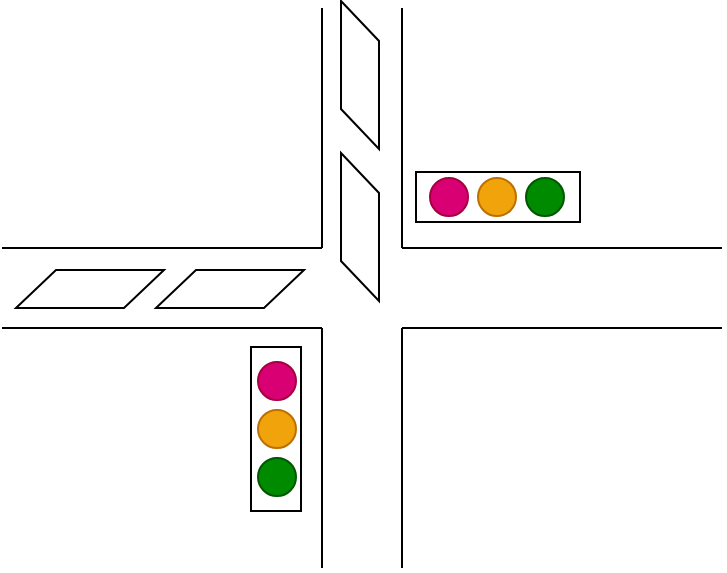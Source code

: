 <mxfile version="24.6.4" type="device">
  <diagram name="Page-1" id="FOT01fklMX9fV9p3AdlV">
    <mxGraphModel dx="875" dy="778" grid="0" gridSize="10" guides="1" tooltips="1" connect="1" arrows="1" fold="1" page="1" pageScale="1" pageWidth="827" pageHeight="1169" math="0" shadow="0">
      <root>
        <mxCell id="0" />
        <mxCell id="1" parent="0" />
        <mxCell id="Id7HsaQSBd7CaPy1cG7a-1" value="" style="endArrow=none;html=1;rounded=0;" edge="1" parent="1">
          <mxGeometry width="50" height="50" relative="1" as="geometry">
            <mxPoint x="120" y="320" as="sourcePoint" />
            <mxPoint x="280" y="320" as="targetPoint" />
          </mxGeometry>
        </mxCell>
        <mxCell id="Id7HsaQSBd7CaPy1cG7a-2" value="" style="endArrow=none;html=1;rounded=0;" edge="1" parent="1">
          <mxGeometry width="50" height="50" relative="1" as="geometry">
            <mxPoint x="120" y="360" as="sourcePoint" />
            <mxPoint x="280" y="360" as="targetPoint" />
          </mxGeometry>
        </mxCell>
        <mxCell id="Id7HsaQSBd7CaPy1cG7a-3" value="" style="endArrow=none;html=1;rounded=0;" edge="1" parent="1">
          <mxGeometry width="50" height="50" relative="1" as="geometry">
            <mxPoint x="280" y="200" as="sourcePoint" />
            <mxPoint x="280" y="320" as="targetPoint" />
          </mxGeometry>
        </mxCell>
        <mxCell id="Id7HsaQSBd7CaPy1cG7a-4" value="" style="endArrow=none;html=1;rounded=0;" edge="1" parent="1">
          <mxGeometry width="50" height="50" relative="1" as="geometry">
            <mxPoint x="320" y="200" as="sourcePoint" />
            <mxPoint x="320" y="320" as="targetPoint" />
          </mxGeometry>
        </mxCell>
        <mxCell id="Id7HsaQSBd7CaPy1cG7a-5" value="" style="endArrow=none;html=1;rounded=0;" edge="1" parent="1">
          <mxGeometry width="50" height="50" relative="1" as="geometry">
            <mxPoint x="320" y="320" as="sourcePoint" />
            <mxPoint x="480" y="320" as="targetPoint" />
          </mxGeometry>
        </mxCell>
        <mxCell id="Id7HsaQSBd7CaPy1cG7a-6" value="" style="endArrow=none;html=1;rounded=0;" edge="1" parent="1">
          <mxGeometry width="50" height="50" relative="1" as="geometry">
            <mxPoint x="320" y="360" as="sourcePoint" />
            <mxPoint x="480" y="360" as="targetPoint" />
          </mxGeometry>
        </mxCell>
        <mxCell id="Id7HsaQSBd7CaPy1cG7a-7" value="" style="endArrow=none;html=1;rounded=0;" edge="1" parent="1">
          <mxGeometry width="50" height="50" relative="1" as="geometry">
            <mxPoint x="280" y="360" as="sourcePoint" />
            <mxPoint x="280" y="480" as="targetPoint" />
          </mxGeometry>
        </mxCell>
        <mxCell id="Id7HsaQSBd7CaPy1cG7a-8" value="" style="endArrow=none;html=1;rounded=0;" edge="1" parent="1">
          <mxGeometry width="50" height="50" relative="1" as="geometry">
            <mxPoint x="320" y="360" as="sourcePoint" />
            <mxPoint x="320" y="480" as="targetPoint" />
          </mxGeometry>
        </mxCell>
        <mxCell id="Id7HsaQSBd7CaPy1cG7a-14" value="" style="group" vertex="1" connectable="0" parent="1">
          <mxGeometry x="327" y="282" width="82" height="25" as="geometry" />
        </mxCell>
        <mxCell id="Id7HsaQSBd7CaPy1cG7a-9" value="" style="rounded=0;whiteSpace=wrap;html=1;" vertex="1" parent="Id7HsaQSBd7CaPy1cG7a-14">
          <mxGeometry width="82" height="25" as="geometry" />
        </mxCell>
        <mxCell id="Id7HsaQSBd7CaPy1cG7a-10" value="" style="ellipse;whiteSpace=wrap;html=1;aspect=fixed;fillColor=#d80073;fontColor=#ffffff;strokeColor=#A50040;" vertex="1" parent="Id7HsaQSBd7CaPy1cG7a-14">
          <mxGeometry x="7" y="3" width="19" height="19" as="geometry" />
        </mxCell>
        <mxCell id="Id7HsaQSBd7CaPy1cG7a-12" value="" style="ellipse;whiteSpace=wrap;html=1;aspect=fixed;fillColor=#f0a30a;fontColor=#000000;strokeColor=#BD7000;" vertex="1" parent="Id7HsaQSBd7CaPy1cG7a-14">
          <mxGeometry x="31" y="3" width="19" height="19" as="geometry" />
        </mxCell>
        <mxCell id="Id7HsaQSBd7CaPy1cG7a-13" value="" style="ellipse;whiteSpace=wrap;html=1;aspect=fixed;fillColor=#008a00;fontColor=#ffffff;strokeColor=#005700;" vertex="1" parent="Id7HsaQSBd7CaPy1cG7a-14">
          <mxGeometry x="55" y="3" width="19" height="19" as="geometry" />
        </mxCell>
        <mxCell id="Id7HsaQSBd7CaPy1cG7a-20" value="" style="group;rotation=90;" vertex="1" connectable="0" parent="1">
          <mxGeometry x="216" y="398" width="82" height="25" as="geometry" />
        </mxCell>
        <mxCell id="Id7HsaQSBd7CaPy1cG7a-21" value="" style="rounded=0;whiteSpace=wrap;html=1;rotation=90;" vertex="1" parent="Id7HsaQSBd7CaPy1cG7a-20">
          <mxGeometry width="82" height="25" as="geometry" />
        </mxCell>
        <mxCell id="Id7HsaQSBd7CaPy1cG7a-22" value="" style="ellipse;whiteSpace=wrap;html=1;aspect=fixed;fillColor=#d80073;fontColor=#ffffff;strokeColor=#A50040;rotation=90;" vertex="1" parent="Id7HsaQSBd7CaPy1cG7a-20">
          <mxGeometry x="32" y="-21" width="19" height="19" as="geometry" />
        </mxCell>
        <mxCell id="Id7HsaQSBd7CaPy1cG7a-23" value="" style="ellipse;whiteSpace=wrap;html=1;aspect=fixed;fillColor=#f0a30a;fontColor=#000000;strokeColor=#BD7000;rotation=90;" vertex="1" parent="Id7HsaQSBd7CaPy1cG7a-20">
          <mxGeometry x="32" y="3" width="19" height="19" as="geometry" />
        </mxCell>
        <mxCell id="Id7HsaQSBd7CaPy1cG7a-24" value="" style="ellipse;whiteSpace=wrap;html=1;aspect=fixed;fillColor=#008a00;fontColor=#ffffff;strokeColor=#005700;rotation=90;" vertex="1" parent="Id7HsaQSBd7CaPy1cG7a-20">
          <mxGeometry x="32" y="27" width="19" height="19" as="geometry" />
        </mxCell>
        <mxCell id="Id7HsaQSBd7CaPy1cG7a-27" value="" style="shape=parallelogram;perimeter=parallelogramPerimeter;whiteSpace=wrap;html=1;fixedSize=1;" vertex="1" parent="1">
          <mxGeometry x="197" y="331" width="74" height="19" as="geometry" />
        </mxCell>
        <mxCell id="Id7HsaQSBd7CaPy1cG7a-28" value="" style="shape=parallelogram;perimeter=parallelogramPerimeter;whiteSpace=wrap;html=1;fixedSize=1;" vertex="1" parent="1">
          <mxGeometry x="127" y="331" width="74" height="19" as="geometry" />
        </mxCell>
        <mxCell id="Id7HsaQSBd7CaPy1cG7a-29" value="" style="shape=parallelogram;perimeter=parallelogramPerimeter;whiteSpace=wrap;html=1;fixedSize=1;rotation=90;" vertex="1" parent="1">
          <mxGeometry x="262" y="224" width="74" height="19" as="geometry" />
        </mxCell>
        <mxCell id="Id7HsaQSBd7CaPy1cG7a-30" value="" style="shape=parallelogram;perimeter=parallelogramPerimeter;whiteSpace=wrap;html=1;fixedSize=1;rotation=90;" vertex="1" parent="1">
          <mxGeometry x="262" y="300" width="74" height="19" as="geometry" />
        </mxCell>
      </root>
    </mxGraphModel>
  </diagram>
</mxfile>
